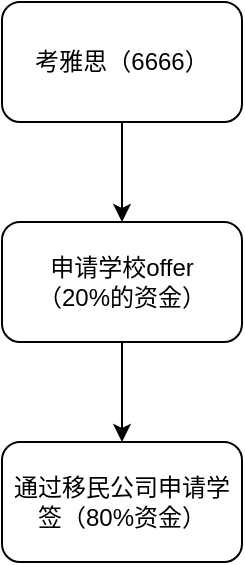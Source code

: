 <mxfile version="14.2.6" type="github"><diagram id="VT2dFw4bQjWTdSwBYuqa" name="Page-1"><mxGraphModel dx="786" dy="523" grid="1" gridSize="10" guides="1" tooltips="1" connect="1" arrows="1" fold="1" page="1" pageScale="1" pageWidth="827" pageHeight="1169" math="0" shadow="0"><root><mxCell id="0"/><mxCell id="1" parent="0"/><mxCell id="VwfanrDl-XuvWEJB6gPD-2" value="&lt;div&gt;申请学校offer&lt;/div&gt;&lt;div&gt;（20%的资金）&lt;br&gt;&lt;/div&gt;" style="rounded=1;whiteSpace=wrap;html=1;" vertex="1" parent="1"><mxGeometry x="100" y="130" width="120" height="60" as="geometry"/></mxCell><mxCell id="VwfanrDl-XuvWEJB6gPD-4" value="" style="endArrow=classic;html=1;exitX=0.5;exitY=1;exitDx=0;exitDy=0;" edge="1" parent="1" source="VwfanrDl-XuvWEJB6gPD-2"><mxGeometry width="50" height="50" relative="1" as="geometry"><mxPoint x="380" y="300" as="sourcePoint"/><mxPoint x="160" y="240" as="targetPoint"/><Array as="points"/></mxGeometry></mxCell><mxCell id="VwfanrDl-XuvWEJB6gPD-5" value="考雅思（6666）" style="rounded=1;whiteSpace=wrap;html=1;" vertex="1" parent="1"><mxGeometry x="100" y="20" width="120" height="60" as="geometry"/></mxCell><mxCell id="VwfanrDl-XuvWEJB6gPD-6" value="" style="endArrow=classic;html=1;exitX=0.5;exitY=1;exitDx=0;exitDy=0;entryX=0.5;entryY=0;entryDx=0;entryDy=0;" edge="1" parent="1" source="VwfanrDl-XuvWEJB6gPD-5" target="VwfanrDl-XuvWEJB6gPD-2"><mxGeometry width="50" height="50" relative="1" as="geometry"><mxPoint x="380" y="300" as="sourcePoint"/><mxPoint x="430" y="250" as="targetPoint"/></mxGeometry></mxCell><mxCell id="VwfanrDl-XuvWEJB6gPD-7" value="通过移民公司申请学签（80%资金）" style="rounded=1;whiteSpace=wrap;html=1;" vertex="1" parent="1"><mxGeometry x="100" y="240" width="120" height="60" as="geometry"/></mxCell></root></mxGraphModel></diagram></mxfile>